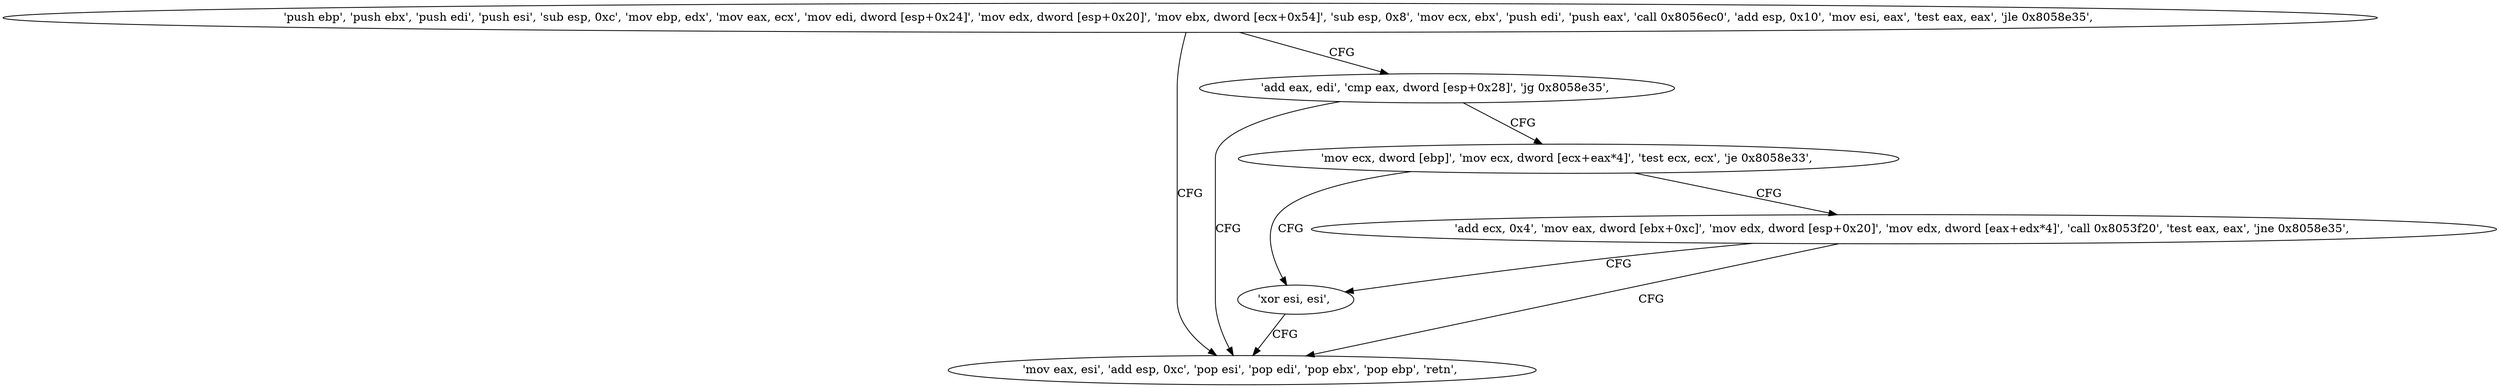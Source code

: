 digraph "func" {
"134581728" [label = "'push ebp', 'push ebx', 'push edi', 'push esi', 'sub esp, 0xc', 'mov ebp, edx', 'mov eax, ecx', 'mov edi, dword [esp+0x24]', 'mov edx, dword [esp+0x20]', 'mov ebx, dword [ecx+0x54]', 'sub esp, 0x8', 'mov ecx, ebx', 'push edi', 'push eax', 'call 0x8056ec0', 'add esp, 0x10', 'mov esi, eax', 'test eax, eax', 'jle 0x8058e35', " ]
"134581813" [label = "'mov eax, esi', 'add esp, 0xc', 'pop esi', 'pop edi', 'pop ebx', 'pop ebp', 'retn', " ]
"134581771" [label = "'add eax, edi', 'cmp eax, dword [esp+0x28]', 'jg 0x8058e35', " ]
"134581779" [label = "'mov ecx, dword [ebp]', 'mov ecx, dword [ecx+eax*4]', 'test ecx, ecx', 'je 0x8058e33', " ]
"134581811" [label = "'xor esi, esi', " ]
"134581789" [label = "'add ecx, 0x4', 'mov eax, dword [ebx+0xc]', 'mov edx, dword [esp+0x20]', 'mov edx, dword [eax+edx*4]', 'call 0x8053f20', 'test eax, eax', 'jne 0x8058e35', " ]
"134581728" -> "134581813" [ label = "CFG" ]
"134581728" -> "134581771" [ label = "CFG" ]
"134581771" -> "134581813" [ label = "CFG" ]
"134581771" -> "134581779" [ label = "CFG" ]
"134581779" -> "134581811" [ label = "CFG" ]
"134581779" -> "134581789" [ label = "CFG" ]
"134581811" -> "134581813" [ label = "CFG" ]
"134581789" -> "134581813" [ label = "CFG" ]
"134581789" -> "134581811" [ label = "CFG" ]
}
